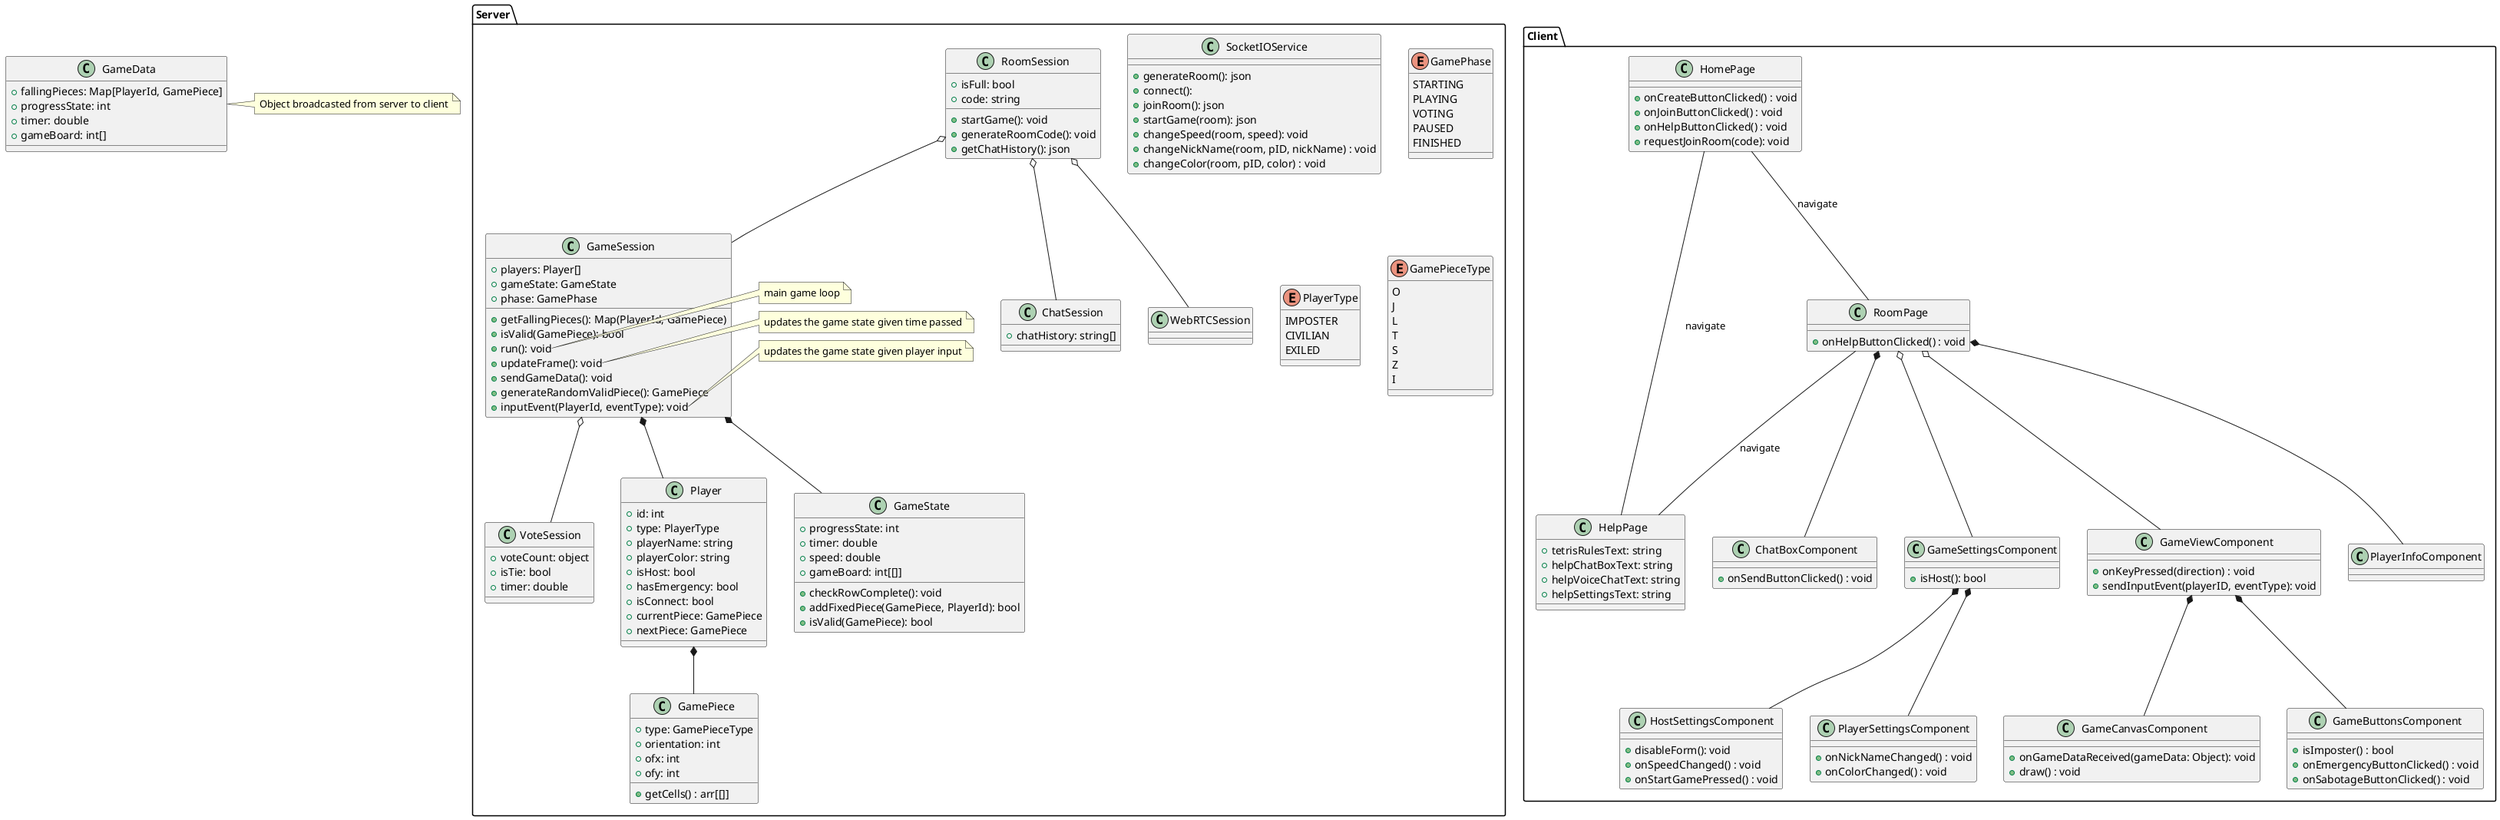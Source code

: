 @startuml

class GameData {
    + fallingPieces: Map[PlayerId, GamePiece]
    + progressState: int
    + timer: double
    + gameBoard: int[]
}

    note right of GameData
        Object broadcasted from server to client
    end note

package Client {
  class HomePage {
      + onCreateButtonClicked() : void
      + onJoinButtonClicked() : void
      + onHelpButtonClicked() : void
      + requestJoinRoom(code): void
  }

  class HelpPage {
      + tetrisRulesText: string
      + helpChatBoxText: string
      + helpVoiceChatText: string
      + helpSettingsText: string
  }

  class RoomPage{
    + onHelpButtonClicked() : void
  }


  class GameCanvasComponent {
      + onGameDataReceived(gameData: Object): void
      + draw() : void
  }
  class GameButtonsComponent{
        + isImposter() : bool
        + onEmergencyButtonClicked() : void
        + onSabotageButtonClicked() : void
  }

  class ChatBoxComponent{
      + onSendButtonClicked() : void
  }

  class GameSettingsComponent {
      + isHost(): bool
  }

  class HostSettingsComponent {
      + disableForm(): void
      + onSpeedChanged() : void
      + onStartGamePressed() : void
  }
  
  class PlayerSettingsComponent {
      + onNickNameChanged() : void
      + onColorChanged() : void
  }
  
  class GameViewComponent {
      + onKeyPressed(direction) : void
      + sendInputEvent(playerID, eventType): void
  }

  class PlayerInfoComponent
  
  RoomPage *-- PlayerInfoComponent
  RoomPage *-- ChatBoxComponent
  RoomPage o-- GameSettingsComponent
  RoomPage o-- GameViewComponent

  GameSettingsComponent *-- HostSettingsComponent
  GameSettingsComponent *-- PlayerSettingsComponent

  GameViewComponent *-- GameCanvasComponent
  GameViewComponent *-- GameButtonsComponent
  
  
  HomePage -- RoomPage: navigate
  HomePage -- HelpPage: navigate
  RoomPage -- HelpPage: navigate

}

package Server {
  class SocketIOService {
      + generateRoom(): json
      + connect(): 
      + joinRoom(): json
      + startGame(room): json
      + changeSpeed(room, speed): void
      + changeNickName(room, pID, nickName) : void
      + changeColor(room, pID, color) : void
  } 

  class RoomSession {
      + isFull: bool
      + code: string
      + startGame(): void
      + generateRoomCode(): void
      + getChatHistory(): json
  }

  class GameSession {
      + players: Player[]
      + gameState: GameState
      + phase: GamePhase
      + getFallingPieces(): Map(PlayerId, GamePiece)
      + isValid(GamePiece): bool   
      + run(): void  
      + updateFrame(): void
      + sendGameData(): void
      + generateRandomValidPiece(): GamePiece
      + inputEvent(PlayerId, eventType): void
  }

    note right of GameSession::run
        main game loop
    end note
    
    note right of GameSession::update
        updates the game state given time passed
    end note
    
    note right of GameSession::inputEvent
        updates the game state given player input
    end note

  enum GamePhase {
    STARTING
    PLAYING
    VOTING 
    PAUSED
    FINISHED
  }

  class ChatSession {
      + chatHistory: string[]
  }

  class WebRTCSession

  class VoteSession{
      + voteCount: object
      + isTie: bool
      + timer: double
  }

  enum PlayerType {
      IMPOSTER
      CIVILIAN
      EXILED
  }

  class Player {
      + id: int
      + type: PlayerType
      + playerName: string
      + playerColor: string
      + isHost: bool
      + hasEmergency: bool
      + isConnect: bool
      + currentPiece: GamePiece
      + nextPiece: GamePiece
  }

  class GameState {
      + progressState: int
      + timer: double
      + speed: double
      + gameBoard: int[[]]
      + checkRowComplete(): void
      + addFixedPiece(GamePiece, PlayerId): bool
      + isValid(GamePiece): bool
  }
  
  class GamePiece {
      + type: GamePieceType
      + orientation: int
      + getCells() : arr[[]]
      + ofx: int
      + ofy: int
  }

  enum GamePieceType {
      O
      J
      L
      T
      S
      Z
      I
  }
  
  RoomSession o-- GameSession
  RoomSession o-- ChatSession
  RoomSession o-- WebRTCSession
  
  GameSession o-- VoteSession

  GameSession *-- GameState
  GameSession *-- Player

  Player *-- GamePiece

}

@enduml
